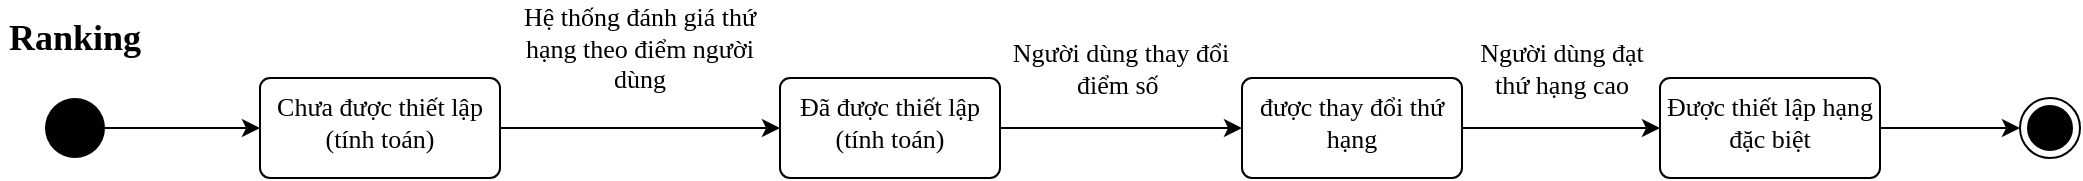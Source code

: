 <mxfile version="13.9.6" type="device"><diagram id="e0Tie7-8UPq4VcbPyAAJ" name="Page-1"><mxGraphModel dx="868" dy="403" grid="1" gridSize="10" guides="1" tooltips="1" connect="1" arrows="1" fold="1" page="1" pageScale="1" pageWidth="850" pageHeight="1100" math="0" shadow="0"><root><mxCell id="0"/><mxCell id="1" parent="0"/><mxCell id="8VLKjB0H_9N44dBucrj1-2" style="edgeStyle=orthogonalEdgeStyle;rounded=0;orthogonalLoop=1;jettySize=auto;html=1;fontSize=13;fontFamily=Verdana;" edge="1" parent="1" source="8VLKjB0H_9N44dBucrj1-3" target="8VLKjB0H_9N44dBucrj1-5"><mxGeometry relative="1" as="geometry"/></mxCell><mxCell id="8VLKjB0H_9N44dBucrj1-3" value="" style="ellipse;fillColor=#000000;strokeColor=none;fontFamily=Verdana;fontSize=13;" vertex="1" parent="1"><mxGeometry x="52.5" y="205" width="30" height="30" as="geometry"/></mxCell><mxCell id="8VLKjB0H_9N44dBucrj1-4" style="edgeStyle=orthogonalEdgeStyle;rounded=0;orthogonalLoop=1;jettySize=auto;html=1;entryX=0;entryY=0.5;entryDx=0;entryDy=0;fontFamily=Verdana;fontSize=13;" edge="1" parent="1" source="8VLKjB0H_9N44dBucrj1-5" target="8VLKjB0H_9N44dBucrj1-10"><mxGeometry relative="1" as="geometry"/></mxCell><mxCell id="8VLKjB0H_9N44dBucrj1-5" value="Chưa được thiết lập (tính toán)" style="html=1;align=center;verticalAlign=top;rounded=1;absoluteArcSize=1;arcSize=10;dashed=0;fontFamily=Verdana;fontSize=13;whiteSpace=wrap;" vertex="1" parent="1"><mxGeometry x="160" y="195" width="120" height="50" as="geometry"/></mxCell><mxCell id="8VLKjB0H_9N44dBucrj1-6" value="" style="ellipse;html=1;shape=endState;fillColor=#000000;strokeColor=#000000;fontFamily=Verdana;fontSize=13;" vertex="1" parent="1"><mxGeometry x="1040" y="205" width="30" height="30" as="geometry"/></mxCell><mxCell id="8VLKjB0H_9N44dBucrj1-7" value="Ranking" style="text;html=1;strokeColor=none;fillColor=none;align=center;verticalAlign=middle;whiteSpace=wrap;rounded=0;fontSize=18;fontFamily=Verdana;fontStyle=1" vertex="1" parent="1"><mxGeometry x="30" y="160" width="75" height="30" as="geometry"/></mxCell><mxCell id="8VLKjB0H_9N44dBucrj1-8" value="Hệ thống đánh giá thứ hạng theo điểm người dùng" style="text;html=1;strokeColor=none;fillColor=none;align=center;verticalAlign=middle;whiteSpace=wrap;rounded=0;fontFamily=Verdana;fontSize=13;" vertex="1" parent="1"><mxGeometry x="290" y="165" width="120" height="30" as="geometry"/></mxCell><mxCell id="8VLKjB0H_9N44dBucrj1-9" style="edgeStyle=orthogonalEdgeStyle;rounded=0;orthogonalLoop=1;jettySize=auto;html=1;entryX=0;entryY=0.5;entryDx=0;entryDy=0;fontFamily=Verdana;fontSize=13;" edge="1" parent="1" source="8VLKjB0H_9N44dBucrj1-10" target="8VLKjB0H_9N44dBucrj1-12"><mxGeometry relative="1" as="geometry"/></mxCell><mxCell id="8VLKjB0H_9N44dBucrj1-10" value="Đã được thiết lập (tính toán)" style="html=1;align=center;verticalAlign=top;rounded=1;absoluteArcSize=1;arcSize=10;dashed=0;fontFamily=Verdana;fontSize=13;whiteSpace=wrap;" vertex="1" parent="1"><mxGeometry x="420" y="195" width="110" height="50" as="geometry"/></mxCell><mxCell id="8VLKjB0H_9N44dBucrj1-11" style="edgeStyle=orthogonalEdgeStyle;rounded=0;orthogonalLoop=1;jettySize=auto;html=1;entryX=0;entryY=0.5;entryDx=0;entryDy=0;fontFamily=Verdana;fontSize=13;" edge="1" parent="1" source="8VLKjB0H_9N44dBucrj1-12" target="8VLKjB0H_9N44dBucrj1-15"><mxGeometry relative="1" as="geometry"/></mxCell><mxCell id="8VLKjB0H_9N44dBucrj1-12" value="được thay đổi thứ hạng" style="html=1;align=center;verticalAlign=top;rounded=1;absoluteArcSize=1;arcSize=10;dashed=0;fontFamily=Verdana;fontSize=13;whiteSpace=wrap;" vertex="1" parent="1"><mxGeometry x="651" y="195" width="110" height="50" as="geometry"/></mxCell><mxCell id="8VLKjB0H_9N44dBucrj1-13" value="Người dùng thay đổi điểm số&amp;nbsp;" style="text;html=1;strokeColor=none;fillColor=none;align=center;verticalAlign=middle;whiteSpace=wrap;rounded=0;fontFamily=Verdana;fontSize=13;" vertex="1" parent="1"><mxGeometry x="530" y="175" width="121" height="30" as="geometry"/></mxCell><mxCell id="8VLKjB0H_9N44dBucrj1-14" style="edgeStyle=orthogonalEdgeStyle;rounded=0;orthogonalLoop=1;jettySize=auto;html=1;fontFamily=Verdana;fontSize=13;exitX=1;exitY=0.5;exitDx=0;exitDy=0;entryX=0;entryY=0.5;entryDx=0;entryDy=0;" edge="1" parent="1" source="8VLKjB0H_9N44dBucrj1-15" target="8VLKjB0H_9N44dBucrj1-6"><mxGeometry relative="1" as="geometry"><mxPoint x="940" y="140" as="targetPoint"/></mxGeometry></mxCell><mxCell id="8VLKjB0H_9N44dBucrj1-15" value="Được thiết lập hạng đặc biệt" style="html=1;align=center;verticalAlign=top;rounded=1;absoluteArcSize=1;arcSize=10;dashed=0;fontFamily=Verdana;fontSize=13;whiteSpace=wrap;" vertex="1" parent="1"><mxGeometry x="860" y="195" width="110" height="50" as="geometry"/></mxCell><mxCell id="8VLKjB0H_9N44dBucrj1-16" value="Người dùng đạt thứ hạng cao" style="text;html=1;strokeColor=none;fillColor=none;align=center;verticalAlign=middle;whiteSpace=wrap;rounded=0;fontFamily=Verdana;fontSize=13;" vertex="1" parent="1"><mxGeometry x="761" y="175" width="100" height="30" as="geometry"/></mxCell></root></mxGraphModel></diagram></mxfile>